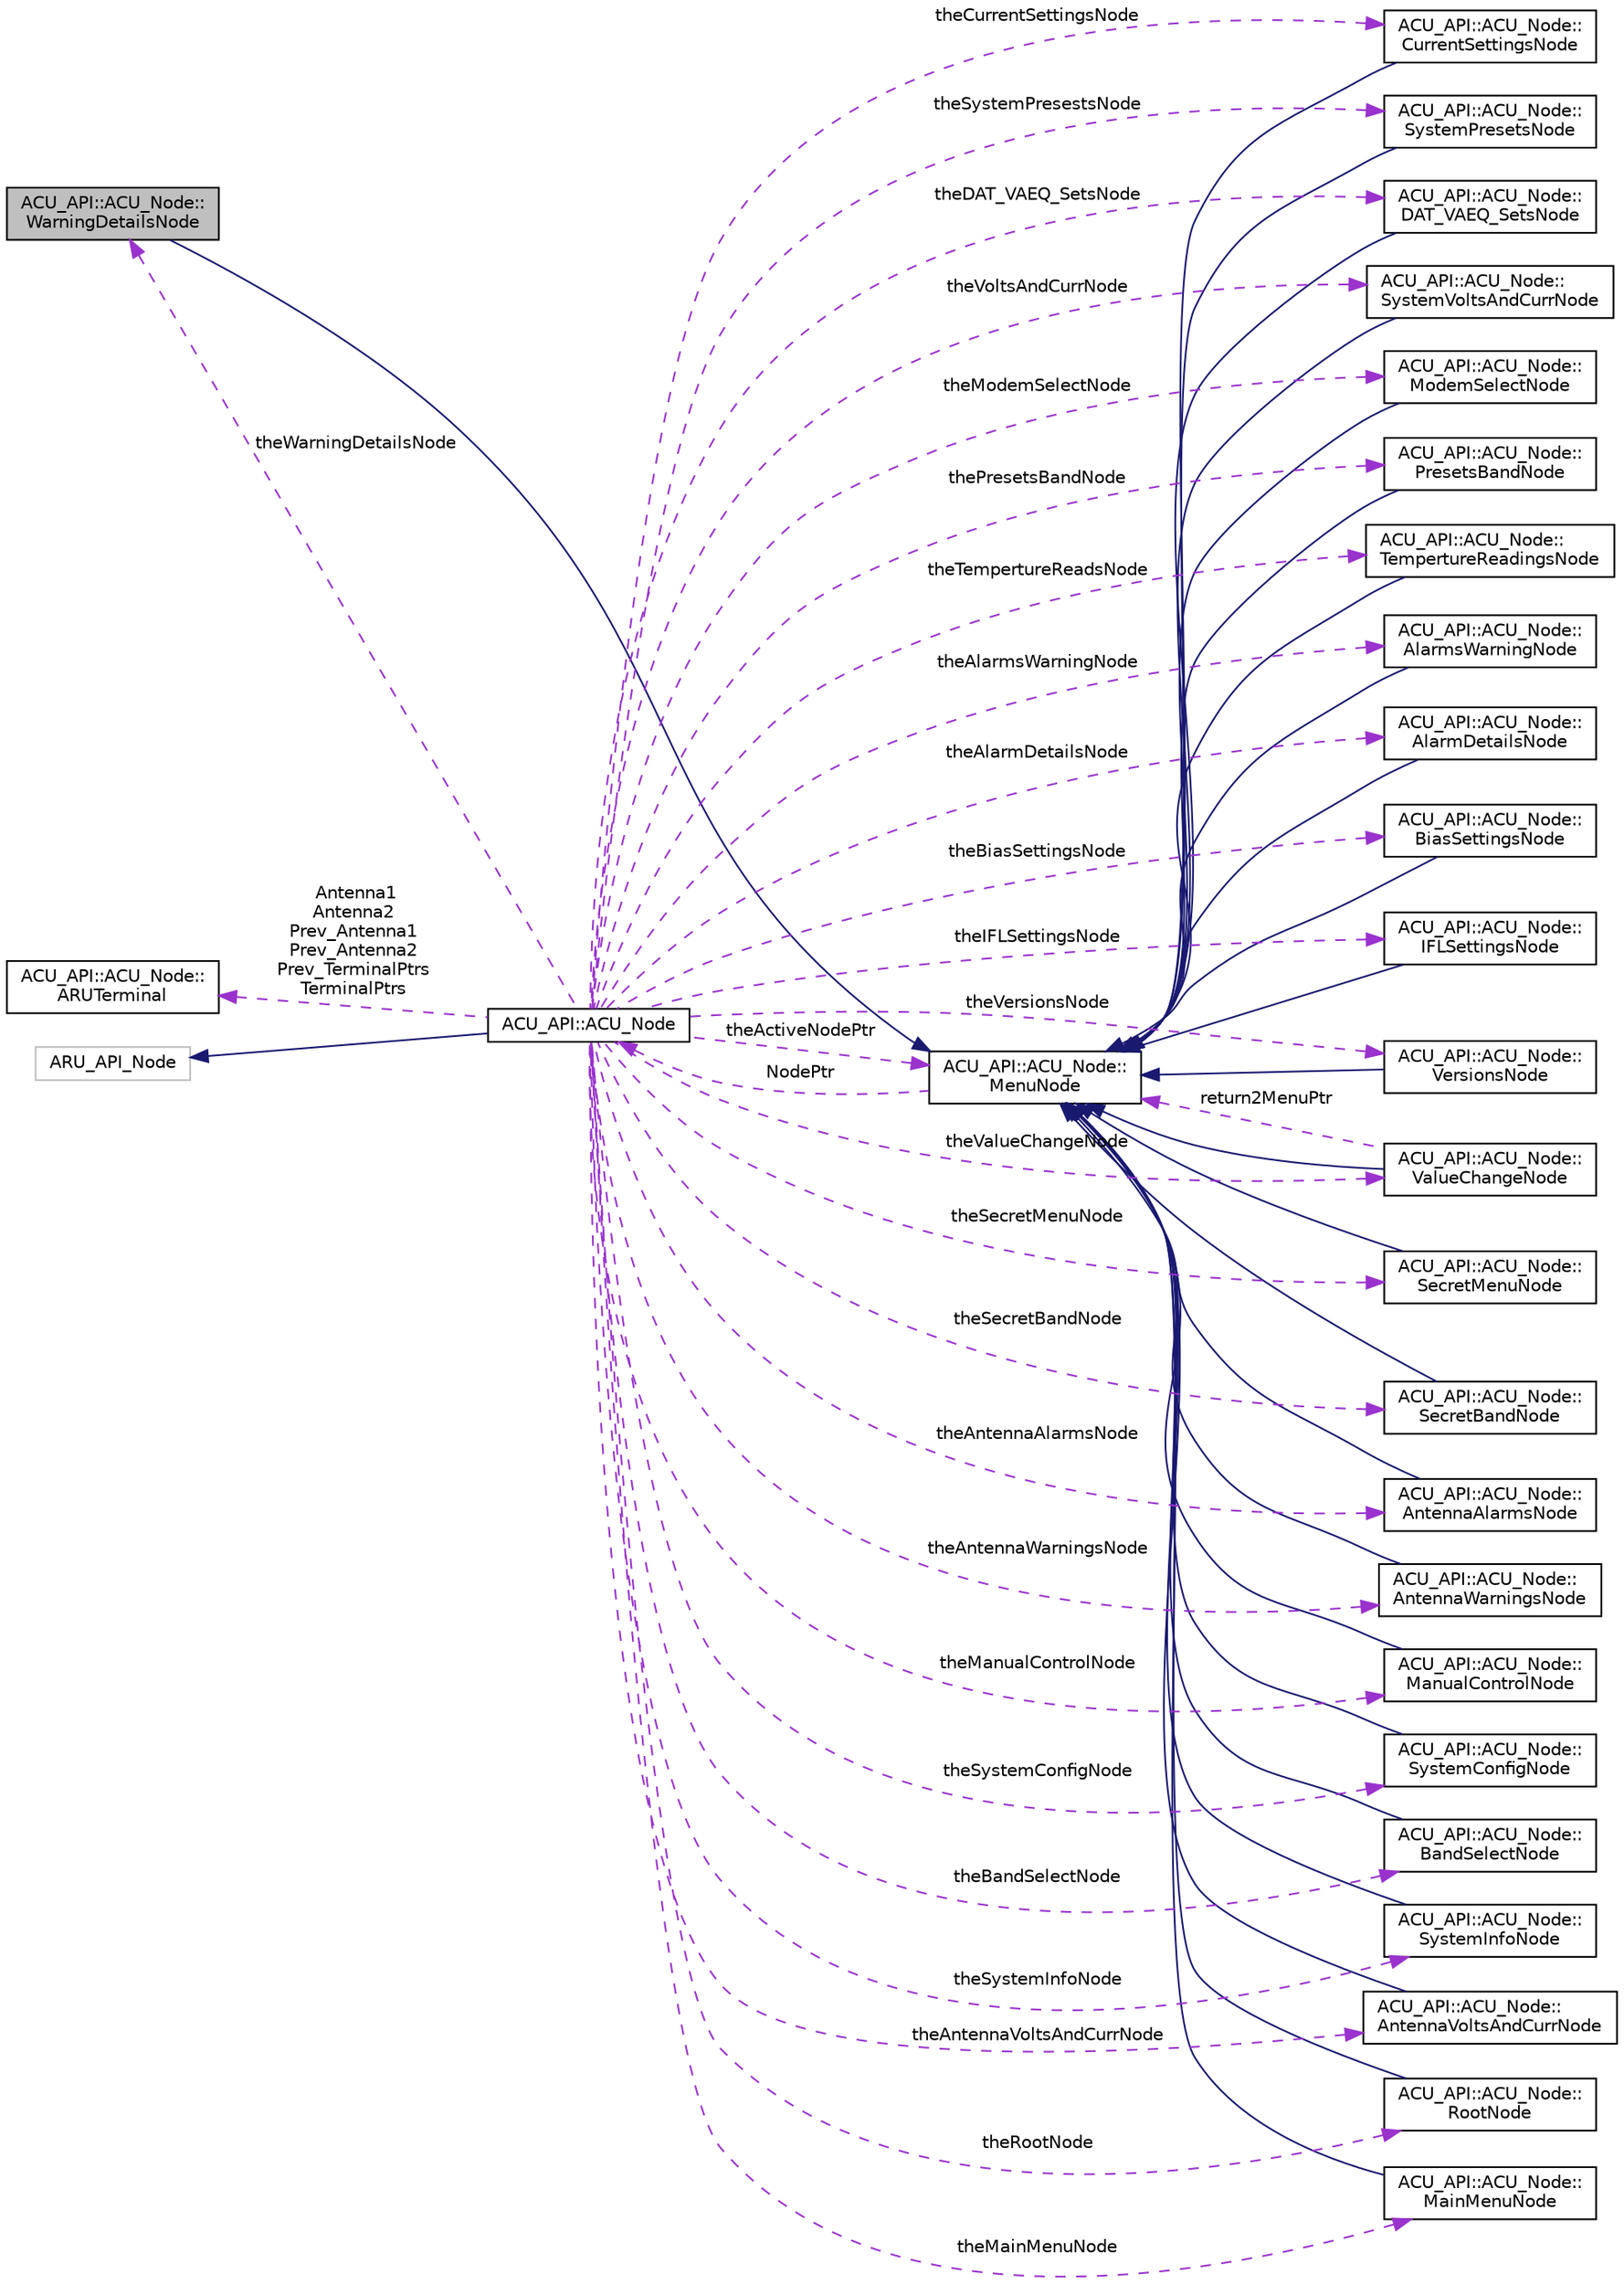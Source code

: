 digraph "ACU_API::ACU_Node::WarningDetailsNode"
{
 // LATEX_PDF_SIZE
  edge [fontname="Helvetica",fontsize="10",labelfontname="Helvetica",labelfontsize="10"];
  node [fontname="Helvetica",fontsize="10",shape=record];
  rankdir="LR";
  Node1 [label="ACU_API::ACU_Node::\lWarningDetailsNode",height=0.2,width=0.4,color="black", fillcolor="grey75", style="filled", fontcolor="black",tooltip=" "];
  Node2 -> Node1 [dir="back",color="midnightblue",fontsize="10",style="solid",fontname="Helvetica"];
  Node2 [label="ACU_API::ACU_Node::\lMenuNode",height=0.2,width=0.4,color="black", fillcolor="white", style="filled",URL="$class_a_c_u___a_p_i_1_1_a_c_u___node_1_1_menu_node.html",tooltip=" "];
  Node3 -> Node2 [dir="back",color="darkorchid3",fontsize="10",style="dashed",label=" NodePtr" ,fontname="Helvetica"];
  Node3 [label="ACU_API::ACU_Node",height=0.2,width=0.4,color="black", fillcolor="white", style="filled",URL="$class_a_c_u___a_p_i_1_1_a_c_u___node.html",tooltip="Abstract Base of the ACU PCB within the ARU."];
  Node4 -> Node3 [dir="back",color="midnightblue",fontsize="10",style="solid",fontname="Helvetica"];
  Node4 [label="ARU_API_Node",height=0.2,width=0.4,color="grey75", fillcolor="white", style="filled",tooltip=" "];
  Node5 -> Node3 [dir="back",color="darkorchid3",fontsize="10",style="dashed",label=" theBiasSettingsNode" ,fontname="Helvetica"];
  Node5 [label="ACU_API::ACU_Node::\lBiasSettingsNode",height=0.2,width=0.4,color="black", fillcolor="white", style="filled",URL="$class_a_c_u___a_p_i_1_1_a_c_u___node_1_1_bias_settings_node.html",tooltip=" "];
  Node2 -> Node5 [dir="back",color="midnightblue",fontsize="10",style="solid",fontname="Helvetica"];
  Node6 -> Node3 [dir="back",color="darkorchid3",fontsize="10",style="dashed",label=" theModemSelectNode" ,fontname="Helvetica"];
  Node6 [label="ACU_API::ACU_Node::\lModemSelectNode",height=0.2,width=0.4,color="black", fillcolor="white", style="filled",URL="$class_a_c_u___a_p_i_1_1_a_c_u___node_1_1_modem_select_node.html",tooltip=" "];
  Node2 -> Node6 [dir="back",color="midnightblue",fontsize="10",style="solid",fontname="Helvetica"];
  Node7 -> Node3 [dir="back",color="darkorchid3",fontsize="10",style="dashed",label=" theAlarmDetailsNode" ,fontname="Helvetica"];
  Node7 [label="ACU_API::ACU_Node::\lAlarmDetailsNode",height=0.2,width=0.4,color="black", fillcolor="white", style="filled",URL="$class_a_c_u___a_p_i_1_1_a_c_u___node_1_1_alarm_details_node.html",tooltip=" "];
  Node2 -> Node7 [dir="back",color="midnightblue",fontsize="10",style="solid",fontname="Helvetica"];
  Node8 -> Node3 [dir="back",color="darkorchid3",fontsize="10",style="dashed",label=" theIFLSettingsNode" ,fontname="Helvetica"];
  Node8 [label="ACU_API::ACU_Node::\lIFLSettingsNode",height=0.2,width=0.4,color="black", fillcolor="white", style="filled",URL="$class_a_c_u___a_p_i_1_1_a_c_u___node_1_1_i_f_l_settings_node.html",tooltip=" "];
  Node2 -> Node8 [dir="back",color="midnightblue",fontsize="10",style="solid",fontname="Helvetica"];
  Node9 -> Node3 [dir="back",color="darkorchid3",fontsize="10",style="dashed",label=" theSecretMenuNode" ,fontname="Helvetica"];
  Node9 [label="ACU_API::ACU_Node::\lSecretMenuNode",height=0.2,width=0.4,color="black", fillcolor="white", style="filled",URL="$class_a_c_u___a_p_i_1_1_a_c_u___node_1_1_secret_menu_node.html",tooltip=" "];
  Node2 -> Node9 [dir="back",color="midnightblue",fontsize="10",style="solid",fontname="Helvetica"];
  Node10 -> Node3 [dir="back",color="darkorchid3",fontsize="10",style="dashed",label=" theDAT_VAEQ_SetsNode" ,fontname="Helvetica"];
  Node10 [label="ACU_API::ACU_Node::\lDAT_VAEQ_SetsNode",height=0.2,width=0.4,color="black", fillcolor="white", style="filled",URL="$class_a_c_u___a_p_i_1_1_a_c_u___node_1_1_d_a_t___v_a_e_q___sets_node.html",tooltip=" "];
  Node2 -> Node10 [dir="back",color="midnightblue",fontsize="10",style="solid",fontname="Helvetica"];
  Node11 -> Node3 [dir="back",color="darkorchid3",fontsize="10",style="dashed",label=" theCurrentSettingsNode" ,fontname="Helvetica"];
  Node11 [label="ACU_API::ACU_Node::\lCurrentSettingsNode",height=0.2,width=0.4,color="black", fillcolor="white", style="filled",URL="$class_a_c_u___a_p_i_1_1_a_c_u___node_1_1_current_settings_node.html",tooltip=" "];
  Node2 -> Node11 [dir="back",color="midnightblue",fontsize="10",style="solid",fontname="Helvetica"];
  Node12 -> Node3 [dir="back",color="darkorchid3",fontsize="10",style="dashed",label=" theVoltsAndCurrNode" ,fontname="Helvetica"];
  Node12 [label="ACU_API::ACU_Node::\lSystemVoltsAndCurrNode",height=0.2,width=0.4,color="black", fillcolor="white", style="filled",URL="$class_a_c_u___a_p_i_1_1_a_c_u___node_1_1_system_volts_and_curr_node.html",tooltip=" "];
  Node2 -> Node12 [dir="back",color="midnightblue",fontsize="10",style="solid",fontname="Helvetica"];
  Node13 -> Node3 [dir="back",color="darkorchid3",fontsize="10",style="dashed",label=" theAlarmsWarningNode" ,fontname="Helvetica"];
  Node13 [label="ACU_API::ACU_Node::\lAlarmsWarningNode",height=0.2,width=0.4,color="black", fillcolor="white", style="filled",URL="$class_a_c_u___a_p_i_1_1_a_c_u___node_1_1_alarms_warning_node.html",tooltip=" "];
  Node2 -> Node13 [dir="back",color="midnightblue",fontsize="10",style="solid",fontname="Helvetica"];
  Node14 -> Node3 [dir="back",color="darkorchid3",fontsize="10",style="dashed",label=" theAntennaWarningsNode" ,fontname="Helvetica"];
  Node14 [label="ACU_API::ACU_Node::\lAntennaWarningsNode",height=0.2,width=0.4,color="black", fillcolor="white", style="filled",URL="$class_a_c_u___a_p_i_1_1_a_c_u___node_1_1_antenna_warnings_node.html",tooltip=" "];
  Node2 -> Node14 [dir="back",color="midnightblue",fontsize="10",style="solid",fontname="Helvetica"];
  Node15 -> Node3 [dir="back",color="darkorchid3",fontsize="10",style="dashed",label=" thePresetsBandNode" ,fontname="Helvetica"];
  Node15 [label="ACU_API::ACU_Node::\lPresetsBandNode",height=0.2,width=0.4,color="black", fillcolor="white", style="filled",URL="$class_a_c_u___a_p_i_1_1_a_c_u___node_1_1_presets_band_node.html",tooltip=" "];
  Node2 -> Node15 [dir="back",color="midnightblue",fontsize="10",style="solid",fontname="Helvetica"];
  Node16 -> Node3 [dir="back",color="darkorchid3",fontsize="10",style="dashed",label=" theSystemInfoNode" ,fontname="Helvetica"];
  Node16 [label="ACU_API::ACU_Node::\lSystemInfoNode",height=0.2,width=0.4,color="black", fillcolor="white", style="filled",URL="$class_a_c_u___a_p_i_1_1_a_c_u___node_1_1_system_info_node.html",tooltip=" "];
  Node2 -> Node16 [dir="back",color="midnightblue",fontsize="10",style="solid",fontname="Helvetica"];
  Node17 -> Node3 [dir="back",color="darkorchid3",fontsize="10",style="dashed",label=" theValueChangeNode" ,fontname="Helvetica"];
  Node17 [label="ACU_API::ACU_Node::\lValueChangeNode",height=0.2,width=0.4,color="black", fillcolor="white", style="filled",URL="$class_a_c_u___a_p_i_1_1_a_c_u___node_1_1_value_change_node.html",tooltip=" "];
  Node2 -> Node17 [dir="back",color="midnightblue",fontsize="10",style="solid",fontname="Helvetica"];
  Node2 -> Node17 [dir="back",color="darkorchid3",fontsize="10",style="dashed",label=" return2MenuPtr" ,fontname="Helvetica"];
  Node18 -> Node3 [dir="back",color="darkorchid3",fontsize="10",style="dashed",label=" theSecretBandNode" ,fontname="Helvetica"];
  Node18 [label="ACU_API::ACU_Node::\lSecretBandNode",height=0.2,width=0.4,color="black", fillcolor="white", style="filled",URL="$class_a_c_u___a_p_i_1_1_a_c_u___node_1_1_secret_band_node.html",tooltip=" "];
  Node2 -> Node18 [dir="back",color="midnightblue",fontsize="10",style="solid",fontname="Helvetica"];
  Node19 -> Node3 [dir="back",color="darkorchid3",fontsize="10",style="dashed",label=" theManualControlNode" ,fontname="Helvetica"];
  Node19 [label="ACU_API::ACU_Node::\lManualControlNode",height=0.2,width=0.4,color="black", fillcolor="white", style="filled",URL="$class_a_c_u___a_p_i_1_1_a_c_u___node_1_1_manual_control_node.html",tooltip=" "];
  Node2 -> Node19 [dir="back",color="midnightblue",fontsize="10",style="solid",fontname="Helvetica"];
  Node20 -> Node3 [dir="back",color="darkorchid3",fontsize="10",style="dashed",label=" theSystemPresestsNode" ,fontname="Helvetica"];
  Node20 [label="ACU_API::ACU_Node::\lSystemPresetsNode",height=0.2,width=0.4,color="black", fillcolor="white", style="filled",URL="$class_a_c_u___a_p_i_1_1_a_c_u___node_1_1_system_presets_node.html",tooltip=" "];
  Node2 -> Node20 [dir="back",color="midnightblue",fontsize="10",style="solid",fontname="Helvetica"];
  Node21 -> Node3 [dir="back",color="darkorchid3",fontsize="10",style="dashed",label=" theSystemConfigNode" ,fontname="Helvetica"];
  Node21 [label="ACU_API::ACU_Node::\lSystemConfigNode",height=0.2,width=0.4,color="black", fillcolor="white", style="filled",URL="$class_a_c_u___a_p_i_1_1_a_c_u___node_1_1_system_config_node.html",tooltip=" "];
  Node2 -> Node21 [dir="back",color="midnightblue",fontsize="10",style="solid",fontname="Helvetica"];
  Node22 -> Node3 [dir="back",color="darkorchid3",fontsize="10",style="dashed",label=" theBandSelectNode" ,fontname="Helvetica"];
  Node22 [label="ACU_API::ACU_Node::\lBandSelectNode",height=0.2,width=0.4,color="black", fillcolor="white", style="filled",URL="$class_a_c_u___a_p_i_1_1_a_c_u___node_1_1_band_select_node.html",tooltip=" "];
  Node2 -> Node22 [dir="back",color="midnightblue",fontsize="10",style="solid",fontname="Helvetica"];
  Node23 -> Node3 [dir="back",color="darkorchid3",fontsize="10",style="dashed",label=" theAntennaVoltsAndCurrNode" ,fontname="Helvetica"];
  Node23 [label="ACU_API::ACU_Node::\lAntennaVoltsAndCurrNode",height=0.2,width=0.4,color="black", fillcolor="white", style="filled",URL="$class_a_c_u___a_p_i_1_1_a_c_u___node_1_1_antenna_volts_and_curr_node.html",tooltip=" "];
  Node2 -> Node23 [dir="back",color="midnightblue",fontsize="10",style="solid",fontname="Helvetica"];
  Node24 -> Node3 [dir="back",color="darkorchid3",fontsize="10",style="dashed",label=" theTempertureReadsNode" ,fontname="Helvetica"];
  Node24 [label="ACU_API::ACU_Node::\lTempertureReadingsNode",height=0.2,width=0.4,color="black", fillcolor="white", style="filled",URL="$class_a_c_u___a_p_i_1_1_a_c_u___node_1_1_temperture_readings_node.html",tooltip=" "];
  Node2 -> Node24 [dir="back",color="midnightblue",fontsize="10",style="solid",fontname="Helvetica"];
  Node25 -> Node3 [dir="back",color="darkorchid3",fontsize="10",style="dashed",label=" theRootNode" ,fontname="Helvetica"];
  Node25 [label="ACU_API::ACU_Node::\lRootNode",height=0.2,width=0.4,color="black", fillcolor="white", style="filled",URL="$class_a_c_u___a_p_i_1_1_a_c_u___node_1_1_root_node.html",tooltip=" "];
  Node2 -> Node25 [dir="back",color="midnightblue",fontsize="10",style="solid",fontname="Helvetica"];
  Node2 -> Node3 [dir="back",color="darkorchid3",fontsize="10",style="dashed",label=" theActiveNodePtr" ,fontname="Helvetica"];
  Node26 -> Node3 [dir="back",color="darkorchid3",fontsize="10",style="dashed",label=" theMainMenuNode" ,fontname="Helvetica"];
  Node26 [label="ACU_API::ACU_Node::\lMainMenuNode",height=0.2,width=0.4,color="black", fillcolor="white", style="filled",URL="$class_a_c_u___a_p_i_1_1_a_c_u___node_1_1_main_menu_node.html",tooltip=" "];
  Node2 -> Node26 [dir="back",color="midnightblue",fontsize="10",style="solid",fontname="Helvetica"];
  Node27 -> Node3 [dir="back",color="darkorchid3",fontsize="10",style="dashed",label=" Antenna1\nAntenna2\nPrev_Antenna1\nPrev_Antenna2\nPrev_TerminalPtrs\nTerminalPtrs" ,fontname="Helvetica"];
  Node27 [label="ACU_API::ACU_Node::\lARUTerminal",height=0.2,width=0.4,color="black", fillcolor="white", style="filled",URL="$class_a_c_u___a_p_i_1_1_a_c_u___node_1_1_a_r_u_terminal.html",tooltip=" "];
  Node28 -> Node3 [dir="back",color="darkorchid3",fontsize="10",style="dashed",label=" theAntennaAlarmsNode" ,fontname="Helvetica"];
  Node28 [label="ACU_API::ACU_Node::\lAntennaAlarmsNode",height=0.2,width=0.4,color="black", fillcolor="white", style="filled",URL="$class_a_c_u___a_p_i_1_1_a_c_u___node_1_1_antenna_alarms_node.html",tooltip=" "];
  Node2 -> Node28 [dir="back",color="midnightblue",fontsize="10",style="solid",fontname="Helvetica"];
  Node29 -> Node3 [dir="back",color="darkorchid3",fontsize="10",style="dashed",label=" theVersionsNode" ,fontname="Helvetica"];
  Node29 [label="ACU_API::ACU_Node::\lVersionsNode",height=0.2,width=0.4,color="black", fillcolor="white", style="filled",URL="$class_a_c_u___a_p_i_1_1_a_c_u___node_1_1_versions_node.html",tooltip=" "];
  Node2 -> Node29 [dir="back",color="midnightblue",fontsize="10",style="solid",fontname="Helvetica"];
  Node1 -> Node3 [dir="back",color="darkorchid3",fontsize="10",style="dashed",label=" theWarningDetailsNode" ,fontname="Helvetica"];
}
